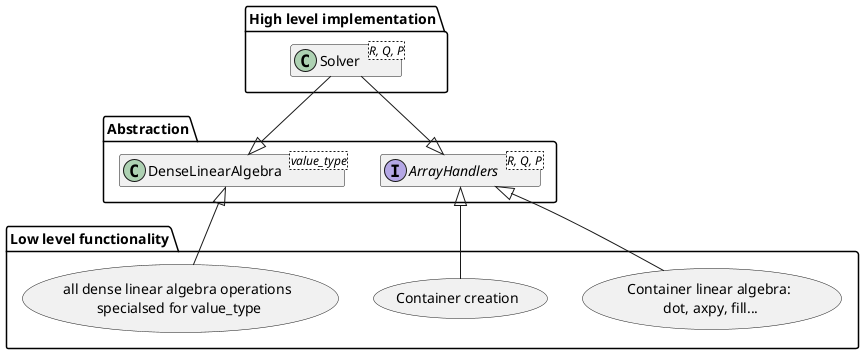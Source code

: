 @startuml
allow_mixing
hide empty methods
hide empty fields

package "High level implementation" {
class "Solver<R, Q, P>" as Solver
}

package "Abstraction"{
interface "ArrayHandlers<R, Q, P>" as Handler
class "DenseLinearAlgebra<value_type>" as Dense
}

package "Low level functionality"{
usecase "Container linear algebra:\n dot, axpy, fill..." as linalg
usecase "Container creation" as copy
usecase "all dense linear algebra operations\n specialsed for value_type" as dense_linalg
}

Solver --^ Handler
Solver --^ Dense
Handler ^-- linalg
Handler ^-- copy
Dense ^-- dense_linalg

@enduml